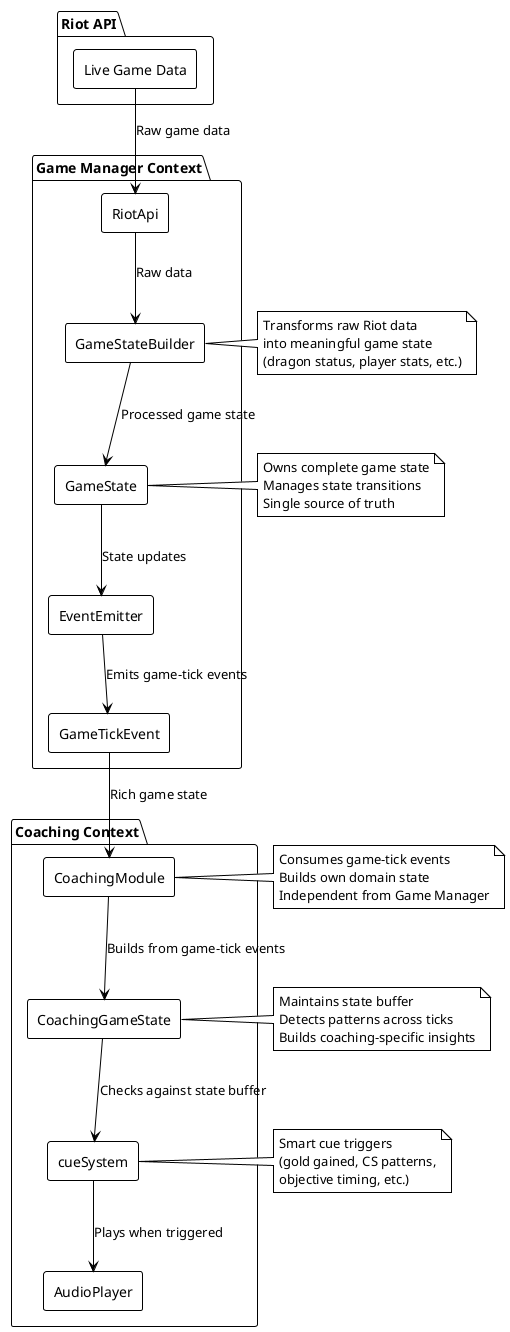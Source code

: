 @startuml Smart cues Architecture
!theme plain
skinparam backgroundColor transparent
skinparam componentStyle rectangle

package "Riot API" {
  [Live Game Data] as riot
}

package "Game Manager Context" {
  [RiotApi] as riotApi
  [GameStateBuilder] as stateBuilder
  [GameState] as gameState
  [EventEmitter] as eventEmitter
  [GameTickEvent] as gameTick
}

package "Coaching Context" {
  [CoachingModule] as coaching
  [CoachingGameState] as coachingState
  [cueSystem] as cues
  [AudioPlayer] as audio
}

' Data flow
riot --> riotApi : Raw game data
riotApi --> stateBuilder : Raw data
stateBuilder --> gameState : Processed game state
gameState --> eventEmitter : State updates
eventEmitter --> gameTick : Emits game-tick events
gameTick --> coaching : Rich game state

' Coaching internal flow
coaching --> coachingState : Builds from game-tick events
coachingState --> cues : Checks against state buffer
cues --> audio : Plays when triggered

note right of stateBuilder
  Transforms raw Riot data
  into meaningful game state
  (dragon status, player stats, etc.)
end note

note right of gameState
  Owns complete game state
  Manages state transitions
  Single source of truth
end note

note right of coachingState
  Maintains state buffer
  Detects patterns across ticks
  Builds coaching-specific insights
end note

note right of cues
  Smart cue triggers
  (gold gained, CS patterns,
  objective timing, etc.)
end note

note right of coaching
  Consumes game-tick events
  Builds own domain state
  Independent from Game Manager
end note
@enduml

